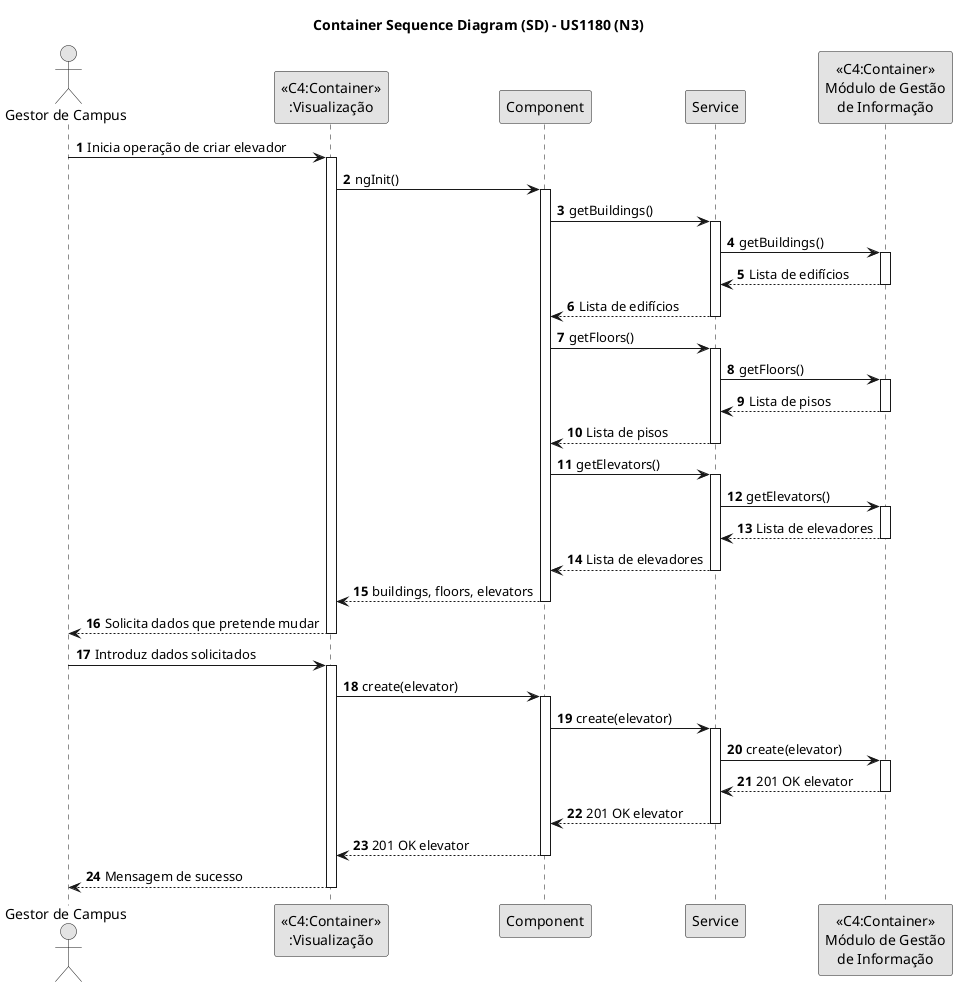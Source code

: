 @startuml
skinparam monochrome true
skinparam packageStyle rectangle
skinparam shadowing false

title Container Sequence Diagram (SD) - US1180 (N3)

autonumber

actor "Gestor de Campus"

"Gestor de Campus" -> "<<C4:Container>>\n:Visualização": Inicia operação de criar elevador
activate "<<C4:Container>>\n:Visualização"
"<<C4:Container>>\n:Visualização" -> Component: ngInit()
activate Component
Component -> Service: getBuildings()
activate Service
Service -> "<<C4:Container>>\nMódulo de Gestão\nde Informação" : getBuildings()
activate "<<C4:Container>>\nMódulo de Gestão\nde Informação"
"<<C4:Container>>\nMódulo de Gestão\nde Informação" --> Service : Lista de edifícios
deactivate "<<C4:Container>>\nMódulo de Gestão\nde Informação"
Service --> Component : Lista de edifícios
deactivate Service
Component -> Service : getFloors()
activate Service
Service -> "<<C4:Container>>\nMódulo de Gestão\nde Informação" : getFloors()
activate "<<C4:Container>>\nMódulo de Gestão\nde Informação"
"<<C4:Container>>\nMódulo de Gestão\nde Informação" --> Service : Lista de pisos
deactivate "<<C4:Container>>\nMódulo de Gestão\nde Informação"
Service --> Component : Lista de pisos
deactivate Service
Component -> Service : getElevators()
activate Service

Service -> "<<C4:Container>>\nMódulo de Gestão\nde Informação" : getElevators()
activate "<<C4:Container>>\nMódulo de Gestão\nde Informação"
"<<C4:Container>>\nMódulo de Gestão\nde Informação" --> Service: Lista de elevadores
deactivate "<<C4:Container>>\nMódulo de Gestão\nde Informação"
Service --> Component: Lista de elevadores
deactivate Service
Component --> "<<C4:Container>>\n:Visualização" : buildings, floors, elevators
deactivate Component

"<<C4:Container>>\n:Visualização" --> "Gestor de Campus": Solicita dados que pretende mudar
deactivate "<<C4:Container>>\n:Visualização"

"Gestor de Campus" -> "<<C4:Container>>\n:Visualização": Introduz dados solicitados
activate "<<C4:Container>>\n:Visualização"
"<<C4:Container>>\n:Visualização" -> Component : create(elevator)
activate Component
Component -> Service : create(elevator)
activate Service
Service -> "<<C4:Container>>\nMódulo de Gestão\nde Informação" : create(elevator)

activate "<<C4:Container>>\nMódulo de Gestão\nde Informação"
"<<C4:Container>>\nMódulo de Gestão\nde Informação" --> Service: 201 OK elevator

deactivate "<<C4:Container>>\nMódulo de Gestão\nde Informação"
Service --> Component: 201 OK elevator
deactivate Service
Component --> "<<C4:Container>>\n:Visualização" : 201 OK elevator
deactivate Component
deactivate "<<C4:Container>>\nMódulo de Gestão\nde Informação"
"Gestor de Campus" <-- "<<C4:Container>>\n:Visualização": Mensagem de sucesso
deactivate "<<C4:Container>>\n:Visualização"

@enduml